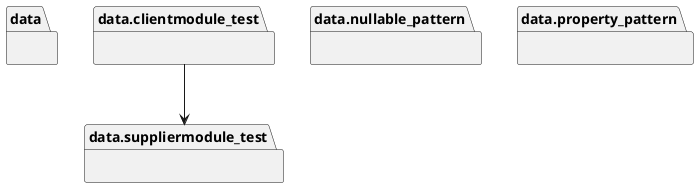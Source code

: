 @startuml packages_No_Name
set namespaceSeparator none
package "data" as data {
}
package "data.clientmodule_test" as data.clientmodule_test {
}
package "data.nullable_pattern" as data.nullable_pattern {
}
package "data.property_pattern" as data.property_pattern {
}
package "data.suppliermodule_test" as data.suppliermodule_test {
}
data.clientmodule_test --> data.suppliermodule_test
@enduml

